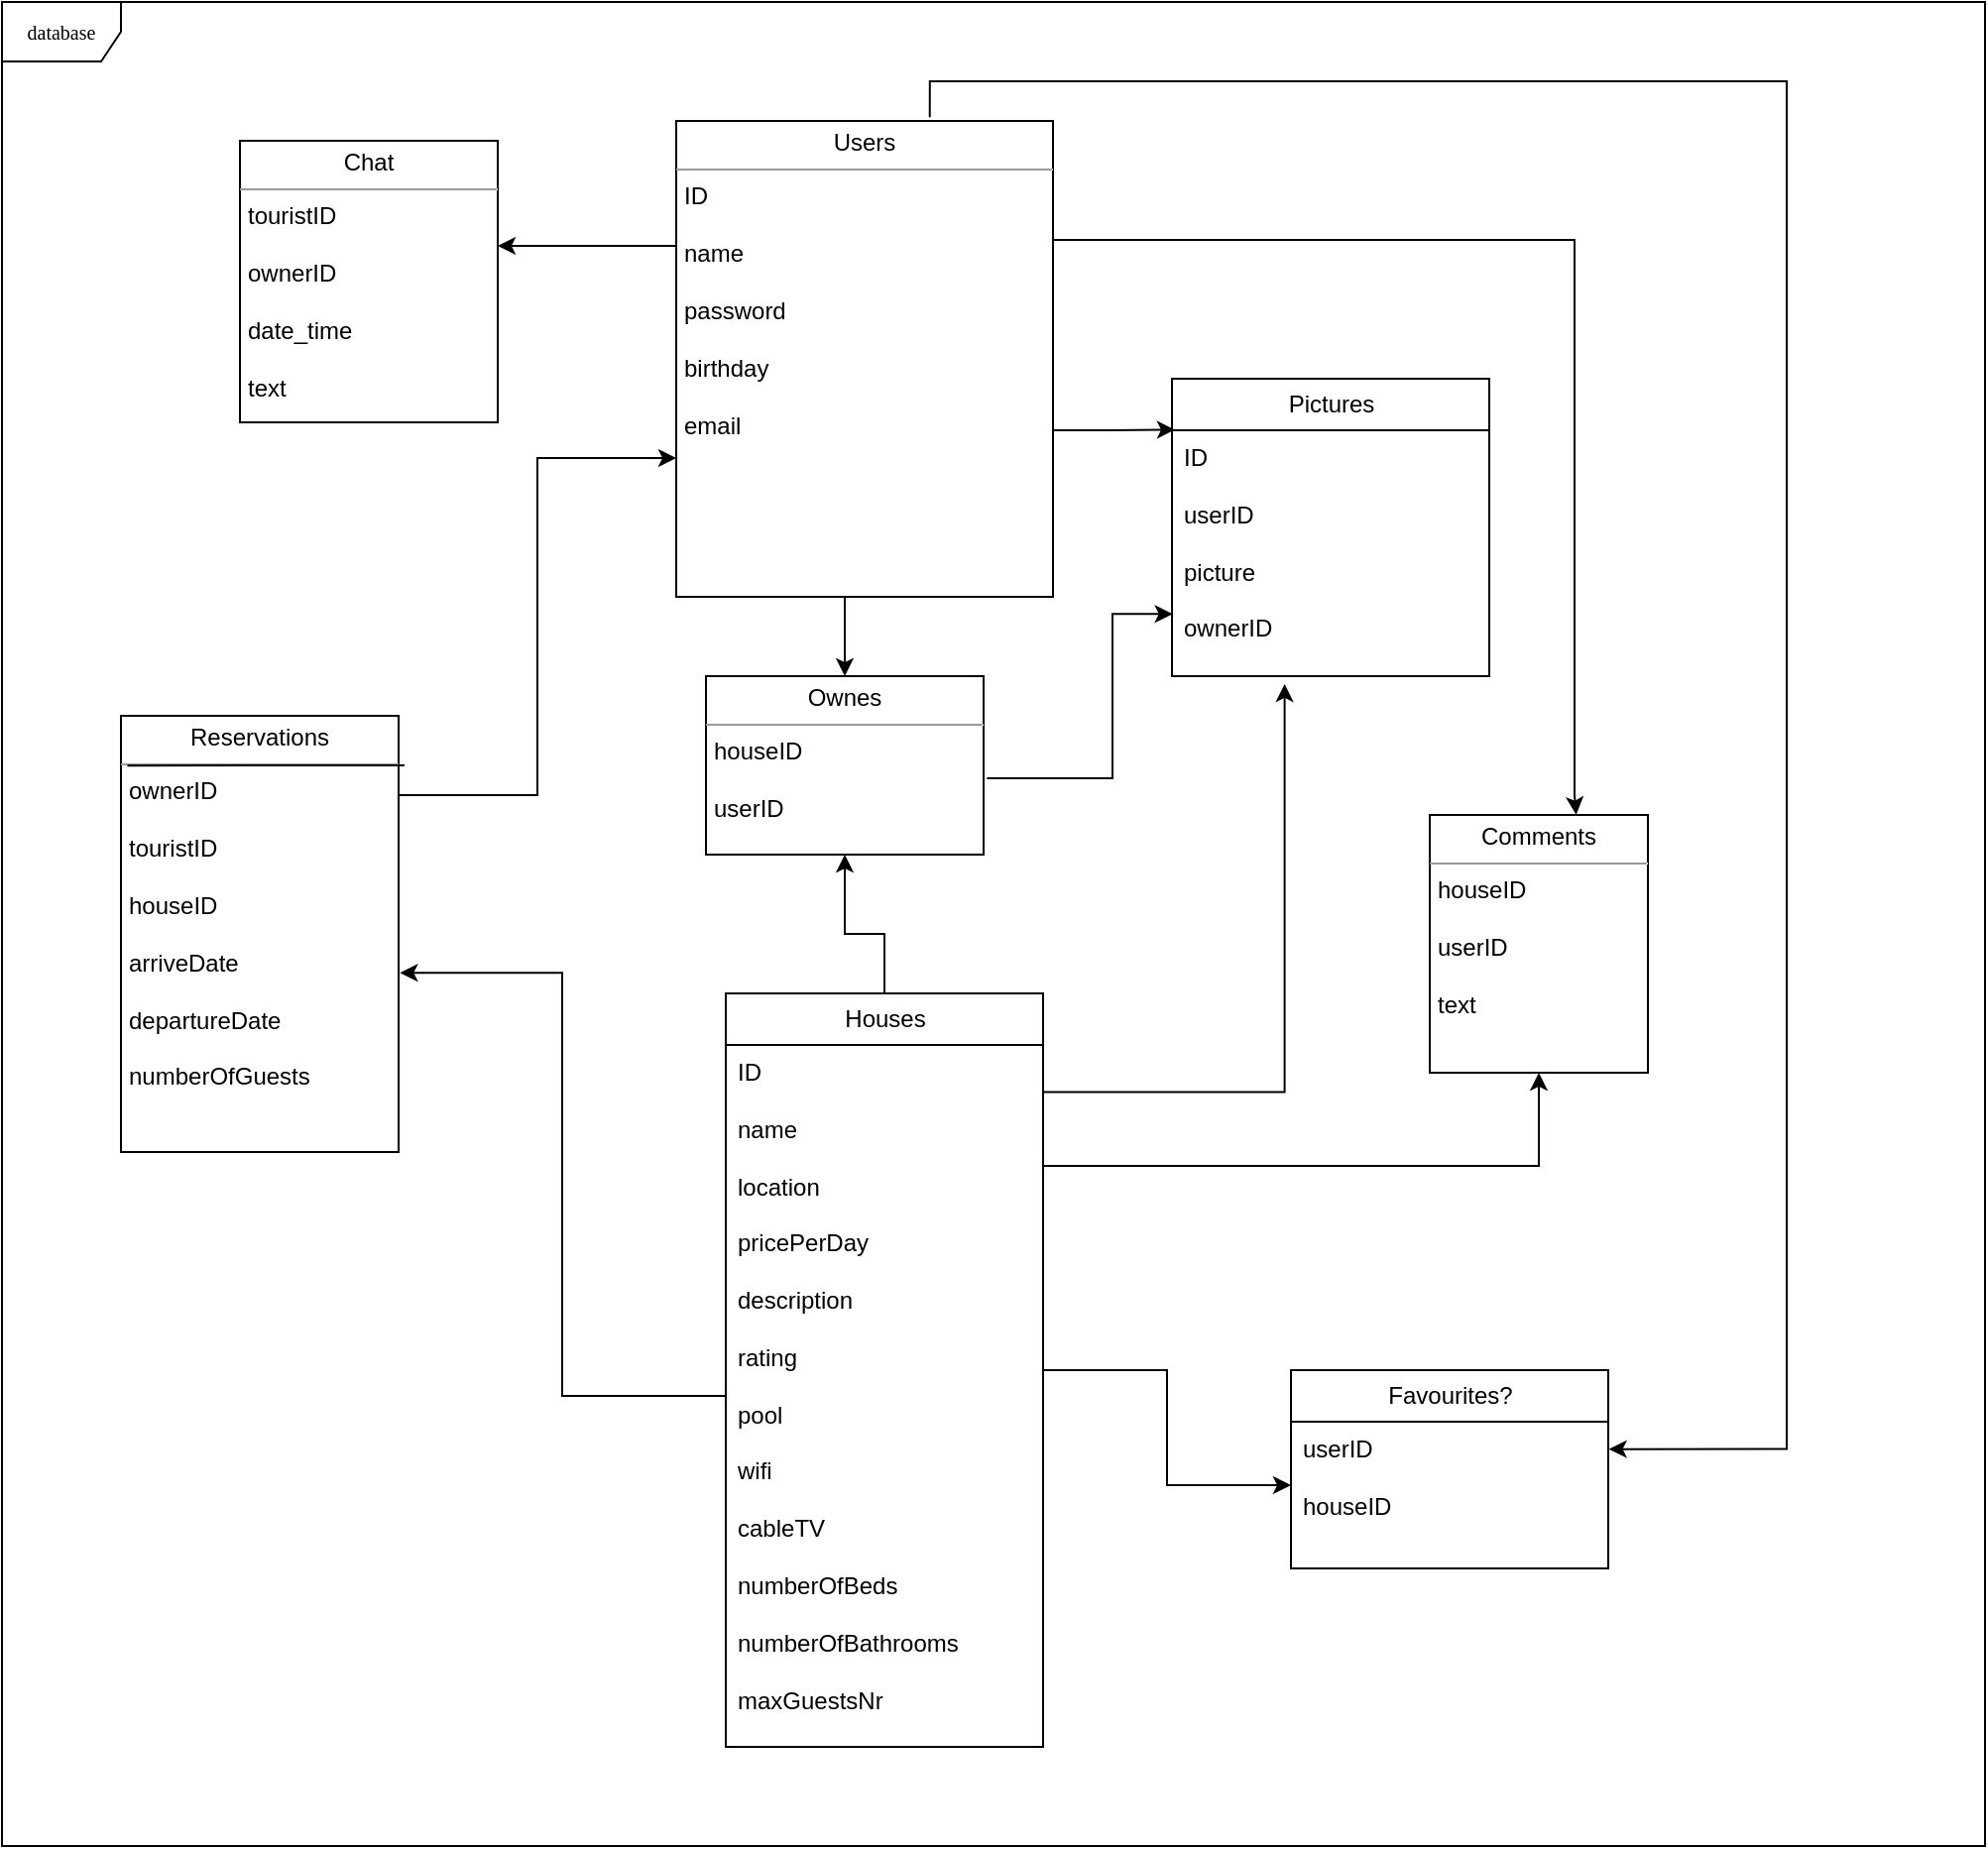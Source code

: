 <mxfile version="12.1.7" type="device" pages="1"><diagram name="Page-1" id="c4acf3e9-155e-7222-9cf6-157b1a14988f"><mxGraphModel dx="1706" dy="983" grid="1" gridSize="10" guides="1" tooltips="1" connect="1" arrows="1" fold="1" page="0" pageScale="1" pageWidth="850" pageHeight="1100" background="#ffffff" math="0" shadow="0"><root><mxCell id="0"/><mxCell id="1" parent="0"/><mxCell id="17acba5748e5396b-1" value="&lt;div&gt;database&lt;/div&gt;" style="shape=umlFrame;whiteSpace=wrap;html=1;rounded=0;shadow=0;comic=0;labelBackgroundColor=none;strokeColor=#000000;strokeWidth=1;fillColor=#ffffff;fontFamily=Verdana;fontSize=10;fontColor=#000000;align=center;" parent="1" vertex="1"><mxGeometry x="60" y="20" width="1000" height="930" as="geometry"/></mxCell><mxCell id="zO2Ey8iZ3DUxcbiXCGol-7" style="edgeStyle=orthogonalEdgeStyle;rounded=0;orthogonalLoop=1;jettySize=auto;html=1;entryX=0.5;entryY=1;entryDx=0;entryDy=0;exitX=0.5;exitY=0;exitDx=0;exitDy=0;" edge="1" parent="1" source="17acba5748e5396b-20" target="5d2195bd80daf111-15"><mxGeometry relative="1" as="geometry"><Array as="points"><mxPoint x="504" y="490"/><mxPoint x="484" y="490"/></Array></mxGeometry></mxCell><mxCell id="zO2Ey8iZ3DUxcbiXCGol-21" style="edgeStyle=orthogonalEdgeStyle;rounded=0;orthogonalLoop=1;jettySize=auto;html=1;" edge="1" parent="1" source="17acba5748e5396b-20" target="zO2Ey8iZ3DUxcbiXCGol-20"><mxGeometry relative="1" as="geometry"/></mxCell><mxCell id="17acba5748e5396b-20" value="&lt;font style=&quot;font-size: 12px&quot; face=&quot;Helvetica&quot;&gt;Houses&lt;/font&gt;" style="swimlane;html=1;fontStyle=0;childLayout=stackLayout;horizontal=1;startSize=26;fillColor=none;horizontalStack=0;resizeParent=1;resizeLast=0;collapsible=1;marginBottom=0;swimlaneFillColor=#ffffff;rounded=0;shadow=0;comic=0;labelBackgroundColor=none;strokeColor=#000000;strokeWidth=1;fontFamily=Verdana;fontSize=10;fontColor=#000000;align=center;" parent="1" vertex="1"><mxGeometry x="425" y="520" width="160" height="380" as="geometry"/></mxCell><mxCell id="17acba5748e5396b-21" value="&lt;div&gt;ID&lt;/div&gt;&lt;div&gt;&lt;br&gt;&lt;/div&gt;&lt;div&gt;name&lt;/div&gt;&lt;div&gt;&lt;br&gt;&lt;/div&gt;&lt;div&gt;location&lt;/div&gt;&lt;div&gt;&lt;br&gt;&lt;/div&gt;&lt;div&gt;pricePerDay&lt;/div&gt;&lt;div&gt;&lt;br&gt;&lt;/div&gt;&lt;div&gt;description&lt;/div&gt;&lt;div&gt;&lt;br&gt;&lt;/div&gt;&lt;div&gt;rating&lt;/div&gt;&lt;div&gt;&lt;br&gt;&lt;/div&gt;&lt;div&gt;pool&lt;/div&gt;&lt;div&gt;&lt;br&gt;&lt;/div&gt;&lt;div&gt;wifi&lt;/div&gt;&lt;div&gt;&lt;br&gt;&lt;/div&gt;&lt;div&gt;cableTV&lt;/div&gt;&lt;div&gt;&lt;br&gt;&lt;/div&gt;&lt;div&gt;numberOfBeds&lt;/div&gt;&lt;div&gt;&lt;br&gt;&lt;/div&gt;&lt;div&gt;numberOfBathrooms&lt;/div&gt;&lt;div&gt;&lt;br&gt;&lt;/div&gt;&lt;div&gt;maxGuestsNr&lt;br&gt;&lt;/div&gt;" style="text;html=1;strokeColor=none;fillColor=none;align=left;verticalAlign=top;spacingLeft=4;spacingRight=4;whiteSpace=wrap;overflow=hidden;rotatable=0;points=[[0,0.5],[1,0.5]];portConstraint=eastwest;" parent="17acba5748e5396b-20" vertex="1"><mxGeometry y="26" width="160" height="354" as="geometry"/></mxCell><mxCell id="5d2195bd80daf111-39" style="edgeStyle=orthogonalEdgeStyle;rounded=0;html=1;dashed=1;labelBackgroundColor=none;startFill=0;endArrow=open;endFill=0;endSize=10;fontFamily=Verdana;fontSize=10;" parent="1" target="17acba5748e5396b-44" edge="1"><mxGeometry relative="1" as="geometry"><mxPoint x="730" y="948" as="sourcePoint"/></mxGeometry></mxCell><mxCell id="5d2195bd80daf111-10" value="&lt;p style=&quot;margin: 0px ; margin-top: 4px ; text-align: center&quot;&gt;Chat&lt;/p&gt;&lt;hr size=&quot;1&quot;&gt;&lt;p style=&quot;margin: 0px ; margin-left: 4px&quot;&gt;touristID&lt;/p&gt;&lt;p style=&quot;margin: 0px ; margin-left: 4px&quot;&gt;&lt;br&gt;&lt;/p&gt;&lt;p style=&quot;margin: 0px ; margin-left: 4px&quot;&gt;ownerID&lt;/p&gt;&lt;p style=&quot;margin: 0px ; margin-left: 4px&quot;&gt;&lt;br&gt;&lt;/p&gt;&lt;p style=&quot;margin: 0px ; margin-left: 4px&quot;&gt;date_time&lt;br&gt;&lt;/p&gt;&lt;p style=&quot;margin: 0px ; margin-left: 4px&quot;&gt;&lt;br&gt;&lt;/p&gt;&lt;p style=&quot;margin: 0px ; margin-left: 4px&quot;&gt;text&lt;/p&gt;&lt;p style=&quot;margin: 0px ; margin-left: 4px&quot;&gt;&lt;br&gt;&lt;/p&gt;&lt;p style=&quot;margin: 0px ; margin-left: 4px&quot;&gt;&lt;br&gt;&lt;/p&gt;&lt;hr size=&quot;1&quot;&gt;" style="verticalAlign=top;align=left;overflow=fill;fontSize=12;fontFamily=Helvetica;html=1;rounded=0;shadow=0;comic=0;labelBackgroundColor=none;strokeColor=#000000;strokeWidth=1;fillColor=#ffffff;" parent="1" vertex="1"><mxGeometry x="180" y="90" width="130" height="142" as="geometry"/></mxCell><mxCell id="zO2Ey8iZ3DUxcbiXCGol-17" style="edgeStyle=orthogonalEdgeStyle;rounded=0;orthogonalLoop=1;jettySize=auto;html=1;exitX=1.012;exitY=0.572;exitDx=0;exitDy=0;exitPerimeter=0;entryX=0.002;entryY=0.747;entryDx=0;entryDy=0;entryPerimeter=0;" edge="1" parent="1" source="5d2195bd80daf111-15" target="zO2Ey8iZ3DUxcbiXCGol-15"><mxGeometry relative="1" as="geometry"><Array as="points"><mxPoint x="620" y="411"/><mxPoint x="620" y="329"/></Array></mxGeometry></mxCell><mxCell id="5d2195bd80daf111-15" value="&lt;p style=&quot;margin: 0px ; margin-top: 4px ; text-align: center&quot;&gt;Ownes&lt;br&gt;&lt;/p&gt;&lt;hr size=&quot;1&quot;&gt;&lt;p style=&quot;margin: 0px ; margin-left: 4px&quot;&gt;houseID&lt;/p&gt;&lt;p style=&quot;margin: 0px ; margin-left: 4px&quot;&gt;&lt;br&gt;&lt;/p&gt;&lt;p style=&quot;margin: 0px ; margin-left: 4px&quot;&gt;userID&lt;/p&gt;" style="verticalAlign=top;align=left;overflow=fill;fontSize=12;fontFamily=Helvetica;html=1;rounded=0;shadow=0;comic=0;labelBackgroundColor=none;strokeColor=#000000;strokeWidth=1;fillColor=#ffffff;" parent="1" vertex="1"><mxGeometry x="415" y="360" width="140" height="90" as="geometry"/></mxCell><mxCell id="zO2Ey8iZ3DUxcbiXCGol-5" style="edgeStyle=orthogonalEdgeStyle;rounded=0;orthogonalLoop=1;jettySize=auto;html=1;entryX=1;entryY=0.373;entryDx=0;entryDy=0;entryPerimeter=0;" edge="1" parent="1" source="5d2195bd80daf111-18" target="5d2195bd80daf111-10"><mxGeometry relative="1" as="geometry"><Array as="points"><mxPoint x="430" y="143"/></Array></mxGeometry></mxCell><mxCell id="zO2Ey8iZ3DUxcbiXCGol-6" style="edgeStyle=orthogonalEdgeStyle;rounded=0;orthogonalLoop=1;jettySize=auto;html=1;" edge="1" parent="1" source="5d2195bd80daf111-18" target="5d2195bd80daf111-15"><mxGeometry relative="1" as="geometry"><Array as="points"><mxPoint x="485" y="330"/><mxPoint x="485" y="330"/></Array></mxGeometry></mxCell><mxCell id="zO2Ey8iZ3DUxcbiXCGol-8" style="edgeStyle=orthogonalEdgeStyle;rounded=0;orthogonalLoop=1;jettySize=auto;html=1;entryX=0.009;entryY=0.2;entryDx=0;entryDy=0;entryPerimeter=0;" edge="1" parent="1" source="5d2195bd80daf111-18"><mxGeometry relative="1" as="geometry"><mxPoint x="651.471" y="235.706" as="targetPoint"/><Array as="points"><mxPoint x="620" y="236"/><mxPoint x="620" y="236"/></Array></mxGeometry></mxCell><mxCell id="zO2Ey8iZ3DUxcbiXCGol-12" style="edgeStyle=orthogonalEdgeStyle;rounded=0;orthogonalLoop=1;jettySize=auto;html=1;entryX=0.833;entryY=0;entryDx=0;entryDy=0;entryPerimeter=0;" edge="1" parent="1" source="5d2195bd80daf111-18"><mxGeometry relative="1" as="geometry"><mxPoint x="853.824" y="429.824" as="targetPoint"/><Array as="points"><mxPoint x="853" y="140"/><mxPoint x="853" y="420"/></Array></mxGeometry></mxCell><mxCell id="zO2Ey8iZ3DUxcbiXCGol-22" style="edgeStyle=orthogonalEdgeStyle;rounded=0;orthogonalLoop=1;jettySize=auto;html=1;entryX=1.002;entryY=0.216;entryDx=0;entryDy=0;entryPerimeter=0;exitX=0.673;exitY=-0.008;exitDx=0;exitDy=0;exitPerimeter=0;" edge="1" parent="1" source="5d2195bd80daf111-18" target="zO2Ey8iZ3DUxcbiXCGol-20"><mxGeometry relative="1" as="geometry"><Array as="points"><mxPoint x="528" y="60"/><mxPoint x="960" y="60"/><mxPoint x="960" y="750"/></Array></mxGeometry></mxCell><mxCell id="5d2195bd80daf111-18" value="&lt;p style=&quot;margin: 0px ; margin-top: 4px ; text-align: center&quot;&gt;Users&lt;/p&gt;&lt;hr size=&quot;1&quot;&gt;&lt;p style=&quot;margin: 0px ; margin-left: 4px&quot;&gt;ID&lt;/p&gt;&lt;p style=&quot;margin: 0px ; margin-left: 4px&quot;&gt;&lt;br&gt;&lt;/p&gt;&lt;p style=&quot;margin: 0px ; margin-left: 4px&quot;&gt;name&lt;/p&gt;&lt;p style=&quot;margin: 0px ; margin-left: 4px&quot;&gt;&lt;br&gt;&lt;/p&gt;&lt;p style=&quot;margin: 0px ; margin-left: 4px&quot;&gt;password&lt;/p&gt;&lt;p style=&quot;margin: 0px ; margin-left: 4px&quot;&gt;&lt;br&gt;&lt;/p&gt;&lt;p style=&quot;margin: 0px ; margin-left: 4px&quot;&gt;birthday&lt;/p&gt;&lt;p style=&quot;margin: 0px ; margin-left: 4px&quot;&gt;&lt;br&gt;&lt;/p&gt;&lt;p style=&quot;margin: 0px ; margin-left: 4px&quot;&gt;email&lt;/p&gt;&lt;p style=&quot;margin: 0px ; margin-left: 4px&quot;&gt;&lt;br&gt;&lt;/p&gt;" style="verticalAlign=top;align=left;overflow=fill;fontSize=12;fontFamily=Helvetica;html=1;rounded=0;shadow=0;comic=0;labelBackgroundColor=none;strokeColor=#000000;strokeWidth=1;fillColor=#ffffff;" parent="1" vertex="1"><mxGeometry x="400" y="80" width="190" height="240" as="geometry"/></mxCell><mxCell id="zO2Ey8iZ3DUxcbiXCGol-3" style="edgeStyle=orthogonalEdgeStyle;rounded=0;orthogonalLoop=1;jettySize=auto;html=1;" edge="1" parent="1" source="5d2195bd80daf111-19"><mxGeometry relative="1" as="geometry"><mxPoint x="400" y="250" as="targetPoint"/><Array as="points"><mxPoint x="330" y="420"/><mxPoint x="330" y="250"/></Array></mxGeometry></mxCell><mxCell id="5d2195bd80daf111-19" value="&lt;p style=&quot;margin: 0px ; margin-top: 4px ; text-align: center&quot;&gt;Reservations&lt;/p&gt;&lt;hr size=&quot;1&quot;&gt;&lt;p style=&quot;margin: 0px ; margin-left: 4px&quot;&gt;ownerID&lt;/p&gt;&lt;p style=&quot;margin: 0px ; margin-left: 4px&quot;&gt;&lt;br&gt;&lt;/p&gt;&lt;p style=&quot;margin: 0px ; margin-left: 4px&quot;&gt;touristID&lt;/p&gt;&lt;p style=&quot;margin: 0px ; margin-left: 4px&quot;&gt;&lt;br&gt;&lt;/p&gt;&lt;p style=&quot;margin: 0px ; margin-left: 4px&quot;&gt;houseID&lt;/p&gt;&lt;p style=&quot;margin: 0px ; margin-left: 4px&quot;&gt;&lt;br&gt;&lt;/p&gt;&lt;p style=&quot;margin: 0px ; margin-left: 4px&quot;&gt;arriveDate&lt;/p&gt;&lt;p style=&quot;margin: 0px ; margin-left: 4px&quot;&gt;&lt;br&gt;&lt;/p&gt;&lt;p style=&quot;margin: 0px ; margin-left: 4px&quot;&gt;departureDate&lt;/p&gt;&lt;p style=&quot;margin: 0px ; margin-left: 4px&quot;&gt;&lt;br&gt;&lt;/p&gt;&lt;p style=&quot;margin: 0px ; margin-left: 4px&quot;&gt;numberOfGuests&lt;br&gt;&lt;/p&gt;" style="verticalAlign=top;align=left;overflow=fill;fontSize=12;fontFamily=Helvetica;html=1;rounded=0;shadow=0;comic=0;labelBackgroundColor=none;strokeColor=#000000;strokeWidth=1;fillColor=#ffffff;" parent="1" vertex="1"><mxGeometry x="120" y="380" width="140" height="220" as="geometry"/></mxCell><mxCell id="zO2Ey8iZ3DUxcbiXCGol-4" style="edgeStyle=orthogonalEdgeStyle;rounded=0;orthogonalLoop=1;jettySize=auto;html=1;entryX=1.005;entryY=0.589;entryDx=0;entryDy=0;entryPerimeter=0;" edge="1" parent="1" source="17acba5748e5396b-21" target="5d2195bd80daf111-19"><mxGeometry relative="1" as="geometry"/></mxCell><mxCell id="zO2Ey8iZ3DUxcbiXCGol-9" style="edgeStyle=orthogonalEdgeStyle;rounded=0;orthogonalLoop=1;jettySize=auto;html=1;exitX=1;exitY=0.067;exitDx=0;exitDy=0;exitPerimeter=0;entryX=0.355;entryY=1.032;entryDx=0;entryDy=0;entryPerimeter=0;" edge="1" parent="1" source="17acba5748e5396b-21" target="zO2Ey8iZ3DUxcbiXCGol-15"><mxGeometry relative="1" as="geometry"><mxPoint x="480" y="520" as="sourcePoint"/><mxPoint x="650" y="314.529" as="targetPoint"/><Array as="points"><mxPoint x="707" y="570"/></Array></mxGeometry></mxCell><mxCell id="zO2Ey8iZ3DUxcbiXCGol-13" style="edgeStyle=orthogonalEdgeStyle;rounded=0;orthogonalLoop=1;jettySize=auto;html=1;entryX=0.5;entryY=1;entryDx=0;entryDy=0;" edge="1" parent="1" source="17acba5748e5396b-21" target="zO2Ey8iZ3DUxcbiXCGol-16"><mxGeometry relative="1" as="geometry"><mxPoint x="790.294" y="580.0" as="targetPoint"/><Array as="points"><mxPoint x="835" y="607"/></Array></mxGeometry></mxCell><mxCell id="zO2Ey8iZ3DUxcbiXCGol-14" value="&lt;font style=&quot;font-size: 12px&quot; face=&quot;Helvetica&quot;&gt;Pictures&lt;/font&gt;" style="swimlane;html=1;fontStyle=0;childLayout=stackLayout;horizontal=1;startSize=26;fillColor=none;horizontalStack=0;resizeParent=1;resizeLast=0;collapsible=1;marginBottom=0;swimlaneFillColor=#ffffff;rounded=0;shadow=0;comic=0;labelBackgroundColor=none;strokeColor=#000000;strokeWidth=1;fontFamily=Verdana;fontSize=10;fontColor=#000000;align=center;" vertex="1" parent="1"><mxGeometry x="650" y="210" width="160" height="150" as="geometry"/></mxCell><mxCell id="zO2Ey8iZ3DUxcbiXCGol-15" value="&lt;div&gt;ID&lt;/div&gt;&lt;div&gt;&lt;br&gt;&lt;/div&gt;&lt;div&gt;userID&lt;/div&gt;&lt;div&gt;&lt;br&gt;&lt;/div&gt;&lt;div&gt;picture&lt;/div&gt;&lt;div&gt;&lt;br&gt;&lt;/div&gt;&lt;div&gt;ownerID&lt;br&gt;&lt;/div&gt;" style="text;html=1;strokeColor=none;fillColor=none;align=left;verticalAlign=top;spacingLeft=4;spacingRight=4;whiteSpace=wrap;overflow=hidden;rotatable=0;points=[[0,0.5],[1,0.5]];portConstraint=eastwest;" vertex="1" parent="zO2Ey8iZ3DUxcbiXCGol-14"><mxGeometry y="26" width="160" height="124" as="geometry"/></mxCell><mxCell id="zO2Ey8iZ3DUxcbiXCGol-16" value="&lt;p style=&quot;margin: 0px ; margin-top: 4px ; text-align: center&quot;&gt;Comments&lt;/p&gt;&lt;hr size=&quot;1&quot;&gt;&lt;p style=&quot;margin: 0px ; margin-left: 4px&quot;&gt;houseID&lt;/p&gt;&lt;p style=&quot;margin: 0px ; margin-left: 4px&quot;&gt;&lt;br&gt;&lt;/p&gt;&lt;p style=&quot;margin: 0px ; margin-left: 4px&quot;&gt;userID&lt;/p&gt;&lt;p style=&quot;margin: 0px ; margin-left: 4px&quot;&gt;&lt;br&gt;&lt;/p&gt;&lt;p style=&quot;margin: 0px ; margin-left: 4px&quot;&gt;text&lt;/p&gt;" style="verticalAlign=top;align=left;overflow=fill;fontSize=12;fontFamily=Helvetica;html=1;rounded=0;shadow=0;comic=0;labelBackgroundColor=none;strokeColor=#000000;strokeWidth=1;fillColor=#ffffff;" vertex="1" parent="1"><mxGeometry x="780" y="430" width="110" height="130" as="geometry"/></mxCell><mxCell id="zO2Ey8iZ3DUxcbiXCGol-19" value="&lt;font style=&quot;font-size: 12px&quot; face=&quot;Helvetica&quot;&gt;Favourites?&lt;/font&gt;" style="swimlane;html=1;fontStyle=0;childLayout=stackLayout;horizontal=1;startSize=26;fillColor=none;horizontalStack=0;resizeParent=1;resizeLast=0;collapsible=1;marginBottom=0;swimlaneFillColor=#ffffff;rounded=0;shadow=0;comic=0;labelBackgroundColor=none;strokeColor=#000000;strokeWidth=1;fontFamily=Verdana;fontSize=10;fontColor=#000000;align=center;" vertex="1" parent="1"><mxGeometry x="710" y="710" width="160" height="100" as="geometry"/></mxCell><mxCell id="zO2Ey8iZ3DUxcbiXCGol-20" value="&lt;div&gt;userID&lt;/div&gt;&lt;div&gt;&lt;br&gt;&lt;/div&gt;&lt;div&gt;houseID&lt;br&gt;&lt;/div&gt;" style="text;html=1;strokeColor=none;fillColor=none;align=left;verticalAlign=top;spacingLeft=4;spacingRight=4;whiteSpace=wrap;overflow=hidden;rotatable=0;points=[[0,0.5],[1,0.5]];portConstraint=eastwest;" vertex="1" parent="zO2Ey8iZ3DUxcbiXCGol-19"><mxGeometry y="26" width="160" height="64" as="geometry"/></mxCell><mxCell id="zO2Ey8iZ3DUxcbiXCGol-23" value="" style="endArrow=none;html=1;exitX=0.023;exitY=0.114;exitDx=0;exitDy=0;exitPerimeter=0;" edge="1" parent="1" source="5d2195bd80daf111-19"><mxGeometry width="50" height="50" relative="1" as="geometry"><mxPoint x="150" y="440" as="sourcePoint"/><mxPoint x="263" y="405" as="targetPoint"/></mxGeometry></mxCell></root></mxGraphModel></diagram></mxfile>